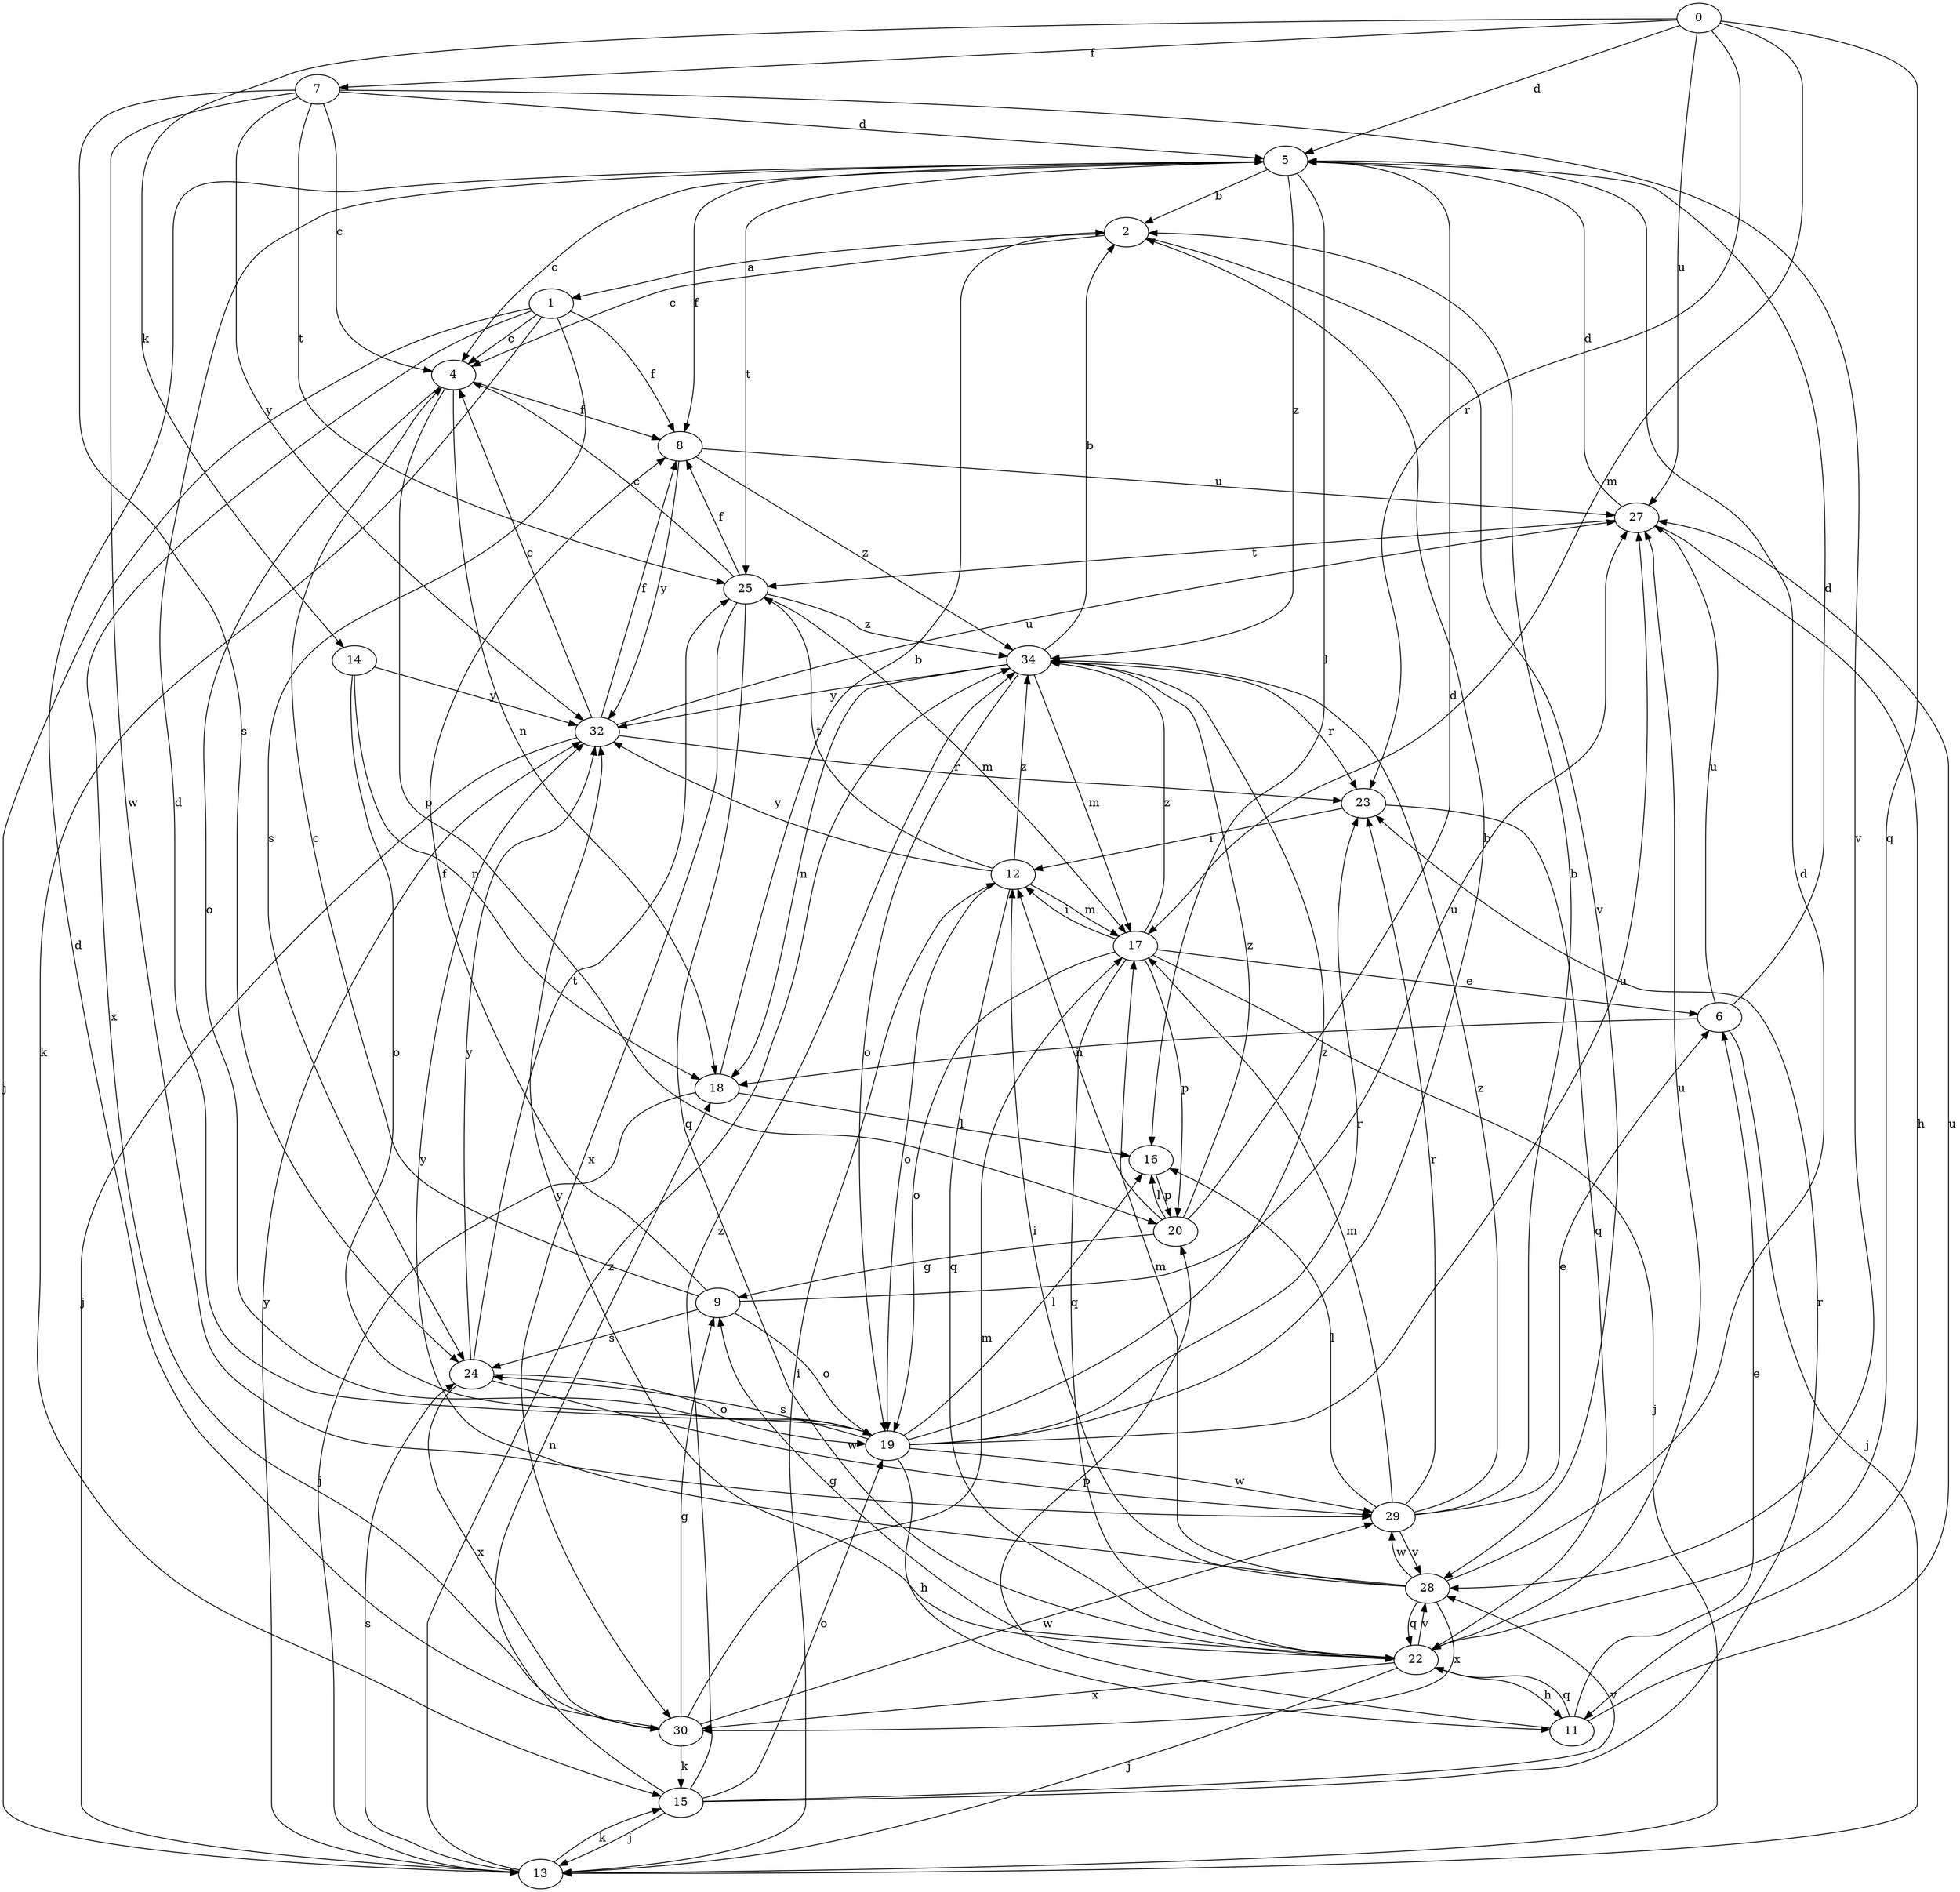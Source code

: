 strict digraph  {
0;
1;
2;
4;
5;
6;
7;
8;
9;
11;
12;
13;
14;
15;
16;
17;
18;
19;
20;
22;
23;
24;
25;
27;
28;
29;
30;
32;
34;
0 -> 5  [label=d];
0 -> 7  [label=f];
0 -> 14  [label=k];
0 -> 17  [label=m];
0 -> 22  [label=q];
0 -> 23  [label=r];
0 -> 27  [label=u];
1 -> 4  [label=c];
1 -> 8  [label=f];
1 -> 13  [label=j];
1 -> 15  [label=k];
1 -> 24  [label=s];
1 -> 30  [label=x];
2 -> 1  [label=a];
2 -> 4  [label=c];
2 -> 28  [label=v];
4 -> 8  [label=f];
4 -> 18  [label=n];
4 -> 19  [label=o];
4 -> 20  [label=p];
5 -> 2  [label=b];
5 -> 4  [label=c];
5 -> 8  [label=f];
5 -> 16  [label=l];
5 -> 25  [label=t];
5 -> 34  [label=z];
6 -> 5  [label=d];
6 -> 13  [label=j];
6 -> 18  [label=n];
6 -> 27  [label=u];
7 -> 4  [label=c];
7 -> 5  [label=d];
7 -> 24  [label=s];
7 -> 25  [label=t];
7 -> 28  [label=v];
7 -> 29  [label=w];
7 -> 32  [label=y];
8 -> 27  [label=u];
8 -> 32  [label=y];
8 -> 34  [label=z];
9 -> 4  [label=c];
9 -> 8  [label=f];
9 -> 19  [label=o];
9 -> 24  [label=s];
9 -> 27  [label=u];
11 -> 6  [label=e];
11 -> 20  [label=p];
11 -> 22  [label=q];
11 -> 27  [label=u];
12 -> 17  [label=m];
12 -> 19  [label=o];
12 -> 22  [label=q];
12 -> 25  [label=t];
12 -> 32  [label=y];
12 -> 34  [label=z];
13 -> 12  [label=i];
13 -> 15  [label=k];
13 -> 24  [label=s];
13 -> 32  [label=y];
13 -> 34  [label=z];
14 -> 18  [label=n];
14 -> 19  [label=o];
14 -> 32  [label=y];
15 -> 13  [label=j];
15 -> 18  [label=n];
15 -> 19  [label=o];
15 -> 23  [label=r];
15 -> 28  [label=v];
15 -> 34  [label=z];
16 -> 20  [label=p];
17 -> 6  [label=e];
17 -> 12  [label=i];
17 -> 13  [label=j];
17 -> 19  [label=o];
17 -> 20  [label=p];
17 -> 22  [label=q];
17 -> 34  [label=z];
18 -> 2  [label=b];
18 -> 13  [label=j];
18 -> 16  [label=l];
19 -> 2  [label=b];
19 -> 5  [label=d];
19 -> 11  [label=h];
19 -> 16  [label=l];
19 -> 23  [label=r];
19 -> 24  [label=s];
19 -> 27  [label=u];
19 -> 29  [label=w];
19 -> 34  [label=z];
20 -> 5  [label=d];
20 -> 9  [label=g];
20 -> 12  [label=i];
20 -> 16  [label=l];
20 -> 34  [label=z];
22 -> 9  [label=g];
22 -> 11  [label=h];
22 -> 13  [label=j];
22 -> 27  [label=u];
22 -> 28  [label=v];
22 -> 30  [label=x];
22 -> 32  [label=y];
23 -> 12  [label=i];
23 -> 22  [label=q];
24 -> 19  [label=o];
24 -> 25  [label=t];
24 -> 29  [label=w];
24 -> 30  [label=x];
24 -> 32  [label=y];
25 -> 4  [label=c];
25 -> 8  [label=f];
25 -> 17  [label=m];
25 -> 22  [label=q];
25 -> 30  [label=x];
25 -> 34  [label=z];
27 -> 5  [label=d];
27 -> 11  [label=h];
27 -> 25  [label=t];
28 -> 5  [label=d];
28 -> 12  [label=i];
28 -> 17  [label=m];
28 -> 22  [label=q];
28 -> 29  [label=w];
28 -> 30  [label=x];
28 -> 32  [label=y];
29 -> 2  [label=b];
29 -> 6  [label=e];
29 -> 16  [label=l];
29 -> 17  [label=m];
29 -> 23  [label=r];
29 -> 28  [label=v];
29 -> 34  [label=z];
30 -> 5  [label=d];
30 -> 9  [label=g];
30 -> 15  [label=k];
30 -> 17  [label=m];
30 -> 29  [label=w];
32 -> 4  [label=c];
32 -> 8  [label=f];
32 -> 13  [label=j];
32 -> 23  [label=r];
32 -> 27  [label=u];
34 -> 2  [label=b];
34 -> 17  [label=m];
34 -> 18  [label=n];
34 -> 19  [label=o];
34 -> 23  [label=r];
34 -> 32  [label=y];
}
